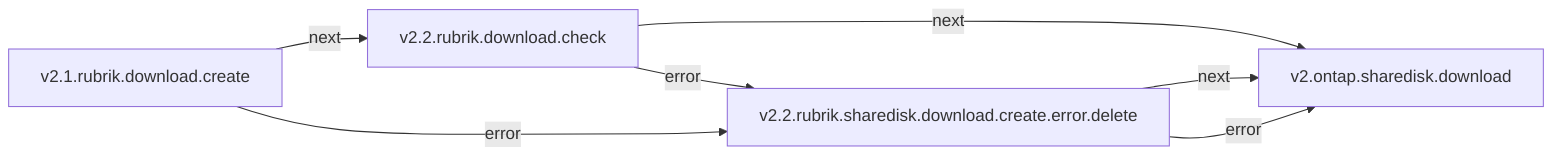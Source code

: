 graph LR
  v2.1.rubrik.download.create -->|next| v2.2.rubrik.download.check
  v2.1.rubrik.download.create -->|error| v2.2.rubrik.sharedisk.download.create.error.delete
  v2.2.rubrik.download.check -->|next| v2.ontap.sharedisk.download
  v2.2.rubrik.download.check -->|error| v2.2.rubrik.sharedisk.download.create.error.delete
  v2.2.rubrik.sharedisk.download.create.error.delete -->|next| v2.ontap.sharedisk.download
  v2.2.rubrik.sharedisk.download.create.error.delete -->|error| v2.ontap.sharedisk.download